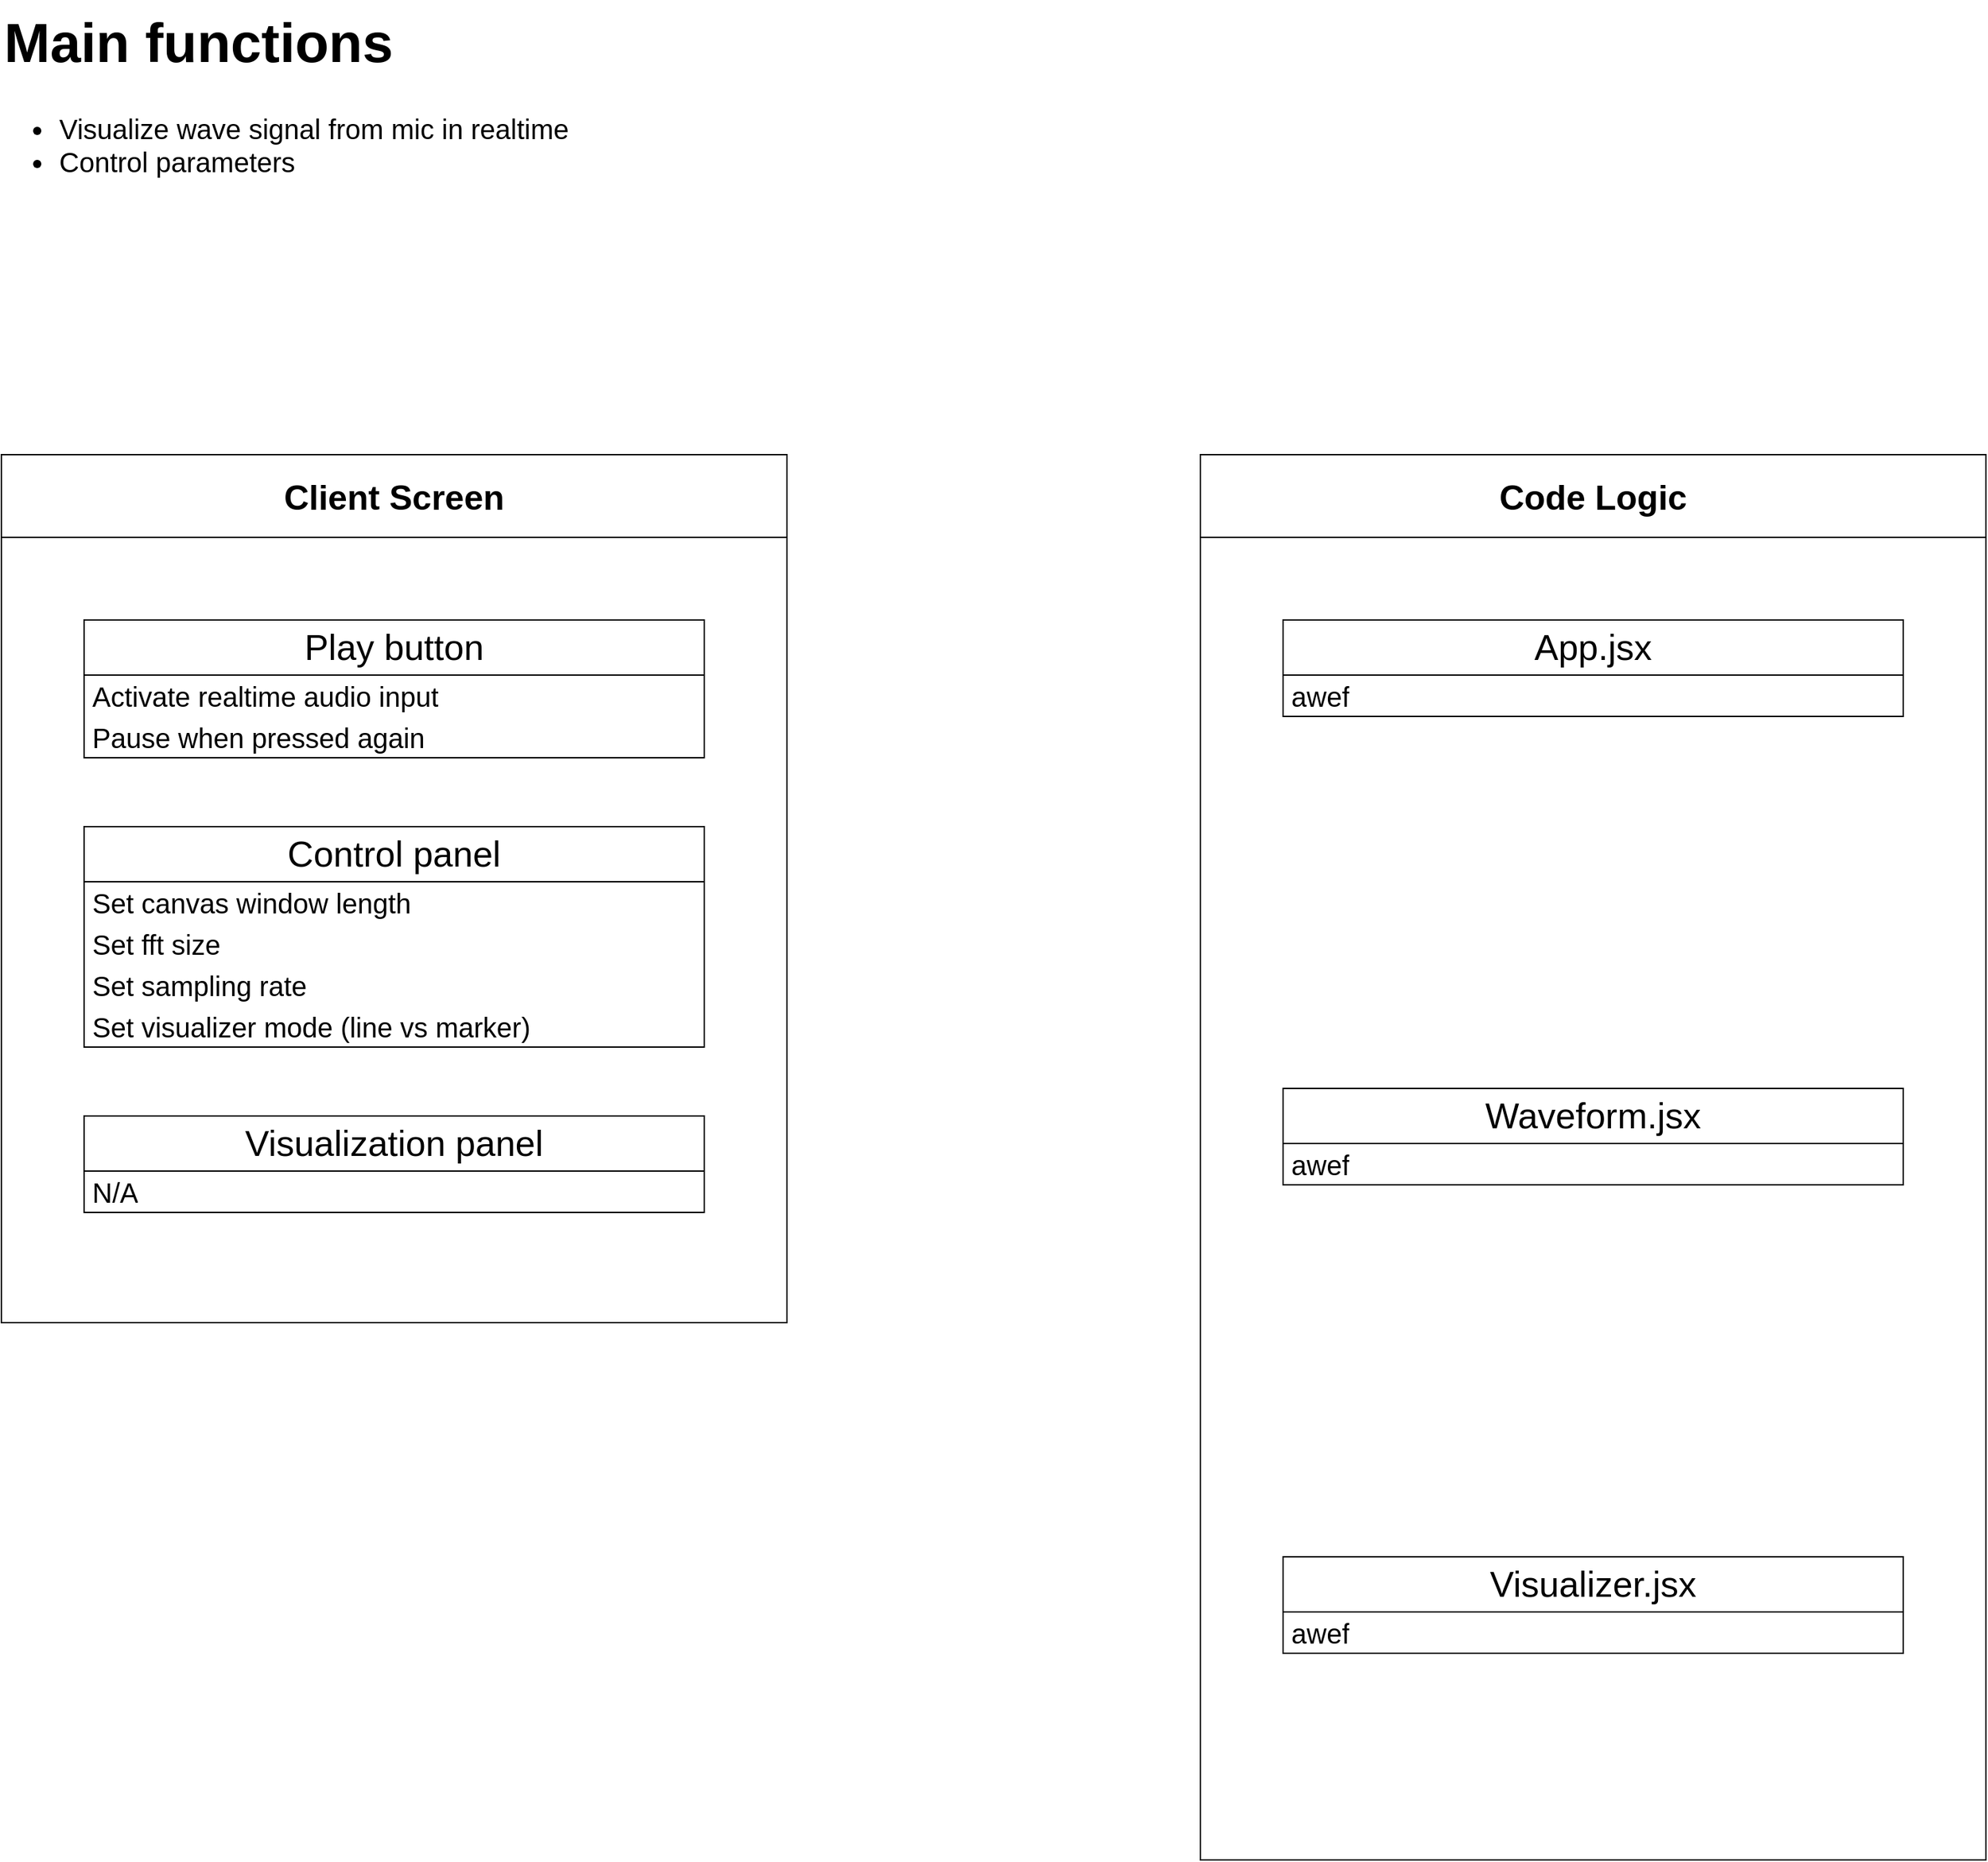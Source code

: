 <mxfile version="25.0.2">
  <diagram name="Page-1" id="mLdRCmNqmbPHwRmdgjay">
    <mxGraphModel dx="2523" dy="2124" grid="1" gridSize="10" guides="1" tooltips="1" connect="1" arrows="1" fold="1" page="0" pageScale="1" pageWidth="850" pageHeight="1100" math="0" shadow="0">
      <root>
        <mxCell id="0" />
        <mxCell id="1" parent="0" />
        <mxCell id="3nZWuzKDFgvr8RV83mAe-28" value="&lt;font style=&quot;font-size: 25px;&quot;&gt;Client Screen&lt;/font&gt;" style="swimlane;whiteSpace=wrap;html=1;startSize=60;" vertex="1" parent="1">
          <mxGeometry x="-470" y="-120" width="570" height="630" as="geometry" />
        </mxCell>
        <mxCell id="3nZWuzKDFgvr8RV83mAe-23" value="Visualization panel" style="swimlane;fontStyle=0;childLayout=stackLayout;horizontal=1;startSize=40;horizontalStack=0;resizeParent=1;resizeParentMax=0;resizeLast=0;collapsible=1;marginBottom=0;whiteSpace=wrap;html=1;fontSize=26;" vertex="1" parent="3nZWuzKDFgvr8RV83mAe-28">
          <mxGeometry x="60" y="480" width="450" height="70" as="geometry">
            <mxRectangle x="-200" y="540" width="110" height="30" as="alternateBounds" />
          </mxGeometry>
        </mxCell>
        <mxCell id="3nZWuzKDFgvr8RV83mAe-24" value="&lt;span style=&quot;font-size: 20px;&quot;&gt;N/A&lt;/span&gt;" style="text;strokeColor=none;fillColor=none;align=left;verticalAlign=middle;spacingLeft=4;spacingRight=4;overflow=hidden;points=[[0,0.5],[1,0.5]];portConstraint=eastwest;rotatable=0;whiteSpace=wrap;html=1;" vertex="1" parent="3nZWuzKDFgvr8RV83mAe-23">
          <mxGeometry y="40" width="450" height="30" as="geometry" />
        </mxCell>
        <mxCell id="3nZWuzKDFgvr8RV83mAe-18" value="Control panel" style="swimlane;fontStyle=0;childLayout=stackLayout;horizontal=1;startSize=40;horizontalStack=0;resizeParent=1;resizeParentMax=0;resizeLast=0;collapsible=1;marginBottom=0;whiteSpace=wrap;html=1;fontSize=26;" vertex="1" parent="3nZWuzKDFgvr8RV83mAe-28">
          <mxGeometry x="60" y="270" width="450" height="160" as="geometry">
            <mxRectangle x="-200" y="540" width="110" height="30" as="alternateBounds" />
          </mxGeometry>
        </mxCell>
        <mxCell id="3nZWuzKDFgvr8RV83mAe-19" value="&lt;span style=&quot;font-size: 20px;&quot;&gt;Set canvas window length&lt;/span&gt;" style="text;strokeColor=none;fillColor=none;align=left;verticalAlign=middle;spacingLeft=4;spacingRight=4;overflow=hidden;points=[[0,0.5],[1,0.5]];portConstraint=eastwest;rotatable=0;whiteSpace=wrap;html=1;" vertex="1" parent="3nZWuzKDFgvr8RV83mAe-18">
          <mxGeometry y="40" width="450" height="30" as="geometry" />
        </mxCell>
        <mxCell id="3nZWuzKDFgvr8RV83mAe-20" value="&lt;span style=&quot;font-size: 20px;&quot;&gt;Set fft size&lt;/span&gt;" style="text;strokeColor=none;fillColor=none;align=left;verticalAlign=middle;spacingLeft=4;spacingRight=4;overflow=hidden;points=[[0,0.5],[1,0.5]];portConstraint=eastwest;rotatable=0;whiteSpace=wrap;html=1;" vertex="1" parent="3nZWuzKDFgvr8RV83mAe-18">
          <mxGeometry y="70" width="450" height="30" as="geometry" />
        </mxCell>
        <mxCell id="3nZWuzKDFgvr8RV83mAe-21" value="&lt;span style=&quot;font-size: 20px;&quot;&gt;Set sampling rate&lt;/span&gt;" style="text;strokeColor=none;fillColor=none;align=left;verticalAlign=middle;spacingLeft=4;spacingRight=4;overflow=hidden;points=[[0,0.5],[1,0.5]];portConstraint=eastwest;rotatable=0;whiteSpace=wrap;html=1;" vertex="1" parent="3nZWuzKDFgvr8RV83mAe-18">
          <mxGeometry y="100" width="450" height="30" as="geometry" />
        </mxCell>
        <mxCell id="3nZWuzKDFgvr8RV83mAe-22" value="&lt;span style=&quot;font-size: 20px;&quot;&gt;Set visualizer mode (line vs marker)&lt;/span&gt;" style="text;strokeColor=none;fillColor=none;align=left;verticalAlign=middle;spacingLeft=4;spacingRight=4;overflow=hidden;points=[[0,0.5],[1,0.5]];portConstraint=eastwest;rotatable=0;whiteSpace=wrap;html=1;" vertex="1" parent="3nZWuzKDFgvr8RV83mAe-18">
          <mxGeometry y="130" width="450" height="30" as="geometry" />
        </mxCell>
        <mxCell id="3nZWuzKDFgvr8RV83mAe-12" value="Play button" style="swimlane;fontStyle=0;childLayout=stackLayout;horizontal=1;startSize=40;horizontalStack=0;resizeParent=1;resizeParentMax=0;resizeLast=0;collapsible=1;marginBottom=0;whiteSpace=wrap;html=1;fontSize=26;" vertex="1" parent="3nZWuzKDFgvr8RV83mAe-28">
          <mxGeometry x="60" y="120" width="450" height="100" as="geometry">
            <mxRectangle x="-200" y="540" width="110" height="30" as="alternateBounds" />
          </mxGeometry>
        </mxCell>
        <mxCell id="3nZWuzKDFgvr8RV83mAe-13" value="&lt;span style=&quot;font-size: 20px;&quot;&gt;Activate realtime audio input&lt;/span&gt;" style="text;strokeColor=none;fillColor=none;align=left;verticalAlign=middle;spacingLeft=4;spacingRight=4;overflow=hidden;points=[[0,0.5],[1,0.5]];portConstraint=eastwest;rotatable=0;whiteSpace=wrap;html=1;" vertex="1" parent="3nZWuzKDFgvr8RV83mAe-12">
          <mxGeometry y="40" width="450" height="30" as="geometry" />
        </mxCell>
        <mxCell id="3nZWuzKDFgvr8RV83mAe-14" value="&lt;span style=&quot;font-size: 20px;&quot;&gt;Pause when pressed again&lt;/span&gt;" style="text;strokeColor=none;fillColor=none;align=left;verticalAlign=middle;spacingLeft=4;spacingRight=4;overflow=hidden;points=[[0,0.5],[1,0.5]];portConstraint=eastwest;rotatable=0;whiteSpace=wrap;html=1;" vertex="1" parent="3nZWuzKDFgvr8RV83mAe-12">
          <mxGeometry y="70" width="450" height="30" as="geometry" />
        </mxCell>
        <mxCell id="3nZWuzKDFgvr8RV83mAe-30" value="&lt;font style=&quot;font-size: 25px;&quot;&gt;Code Logic&lt;/font&gt;" style="swimlane;whiteSpace=wrap;html=1;startSize=60;" vertex="1" parent="1">
          <mxGeometry x="400" y="-120" width="570" height="1020" as="geometry" />
        </mxCell>
        <mxCell id="3nZWuzKDFgvr8RV83mAe-38" value="App.jsx" style="swimlane;fontStyle=0;childLayout=stackLayout;horizontal=1;startSize=40;horizontalStack=0;resizeParent=1;resizeParentMax=0;resizeLast=0;collapsible=1;marginBottom=0;whiteSpace=wrap;html=1;fontSize=26;" vertex="1" parent="3nZWuzKDFgvr8RV83mAe-30">
          <mxGeometry x="60" y="120" width="450" height="70" as="geometry">
            <mxRectangle x="-200" y="540" width="110" height="30" as="alternateBounds" />
          </mxGeometry>
        </mxCell>
        <mxCell id="3nZWuzKDFgvr8RV83mAe-39" value="&lt;span style=&quot;font-size: 20px;&quot;&gt;awef&lt;/span&gt;" style="text;strokeColor=none;fillColor=none;align=left;verticalAlign=middle;spacingLeft=4;spacingRight=4;overflow=hidden;points=[[0,0.5],[1,0.5]];portConstraint=eastwest;rotatable=0;whiteSpace=wrap;html=1;" vertex="1" parent="3nZWuzKDFgvr8RV83mAe-38">
          <mxGeometry y="40" width="450" height="30" as="geometry" />
        </mxCell>
        <mxCell id="3nZWuzKDFgvr8RV83mAe-41" value="Waveform.jsx" style="swimlane;fontStyle=0;childLayout=stackLayout;horizontal=1;startSize=40;horizontalStack=0;resizeParent=1;resizeParentMax=0;resizeLast=0;collapsible=1;marginBottom=0;whiteSpace=wrap;html=1;fontSize=26;" vertex="1" parent="3nZWuzKDFgvr8RV83mAe-30">
          <mxGeometry x="60" y="460" width="450" height="70" as="geometry">
            <mxRectangle x="-200" y="540" width="110" height="30" as="alternateBounds" />
          </mxGeometry>
        </mxCell>
        <mxCell id="3nZWuzKDFgvr8RV83mAe-42" value="&lt;span style=&quot;font-size: 20px;&quot;&gt;awef&lt;/span&gt;" style="text;strokeColor=none;fillColor=none;align=left;verticalAlign=middle;spacingLeft=4;spacingRight=4;overflow=hidden;points=[[0,0.5],[1,0.5]];portConstraint=eastwest;rotatable=0;whiteSpace=wrap;html=1;" vertex="1" parent="3nZWuzKDFgvr8RV83mAe-41">
          <mxGeometry y="40" width="450" height="30" as="geometry" />
        </mxCell>
        <mxCell id="3nZWuzKDFgvr8RV83mAe-43" value="Visualizer.jsx" style="swimlane;fontStyle=0;childLayout=stackLayout;horizontal=1;startSize=40;horizontalStack=0;resizeParent=1;resizeParentMax=0;resizeLast=0;collapsible=1;marginBottom=0;whiteSpace=wrap;html=1;fontSize=26;" vertex="1" parent="3nZWuzKDFgvr8RV83mAe-30">
          <mxGeometry x="60" y="800" width="450" height="70" as="geometry">
            <mxRectangle x="-200" y="540" width="110" height="30" as="alternateBounds" />
          </mxGeometry>
        </mxCell>
        <mxCell id="3nZWuzKDFgvr8RV83mAe-44" value="&lt;span style=&quot;font-size: 20px;&quot;&gt;awef&lt;/span&gt;" style="text;strokeColor=none;fillColor=none;align=left;verticalAlign=middle;spacingLeft=4;spacingRight=4;overflow=hidden;points=[[0,0.5],[1,0.5]];portConstraint=eastwest;rotatable=0;whiteSpace=wrap;html=1;" vertex="1" parent="3nZWuzKDFgvr8RV83mAe-43">
          <mxGeometry y="40" width="450" height="30" as="geometry" />
        </mxCell>
        <mxCell id="3nZWuzKDFgvr8RV83mAe-45" value="&lt;h1 style=&quot;margin-top: 0px;&quot;&gt;Main functions&lt;/h1&gt;&lt;p&gt;&lt;/p&gt;&lt;ul&gt;&lt;li&gt;Visualize wave signal from mic in realtime&lt;/li&gt;&lt;li&gt;Control parameters&lt;/li&gt;&lt;/ul&gt;&lt;p&gt;&lt;/p&gt;" style="text;html=1;whiteSpace=wrap;overflow=hidden;rounded=0;fontSize=20;" vertex="1" parent="1">
          <mxGeometry x="-470" y="-450" width="570" height="160" as="geometry" />
        </mxCell>
      </root>
    </mxGraphModel>
  </diagram>
</mxfile>

